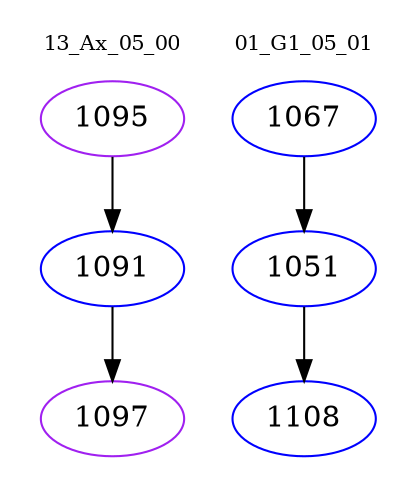 digraph{
subgraph cluster_0 {
color = white
label = "13_Ax_05_00";
fontsize=10;
T0_1095 [label="1095", color="purple"]
T0_1095 -> T0_1091 [color="black"]
T0_1091 [label="1091", color="blue"]
T0_1091 -> T0_1097 [color="black"]
T0_1097 [label="1097", color="purple"]
}
subgraph cluster_1 {
color = white
label = "01_G1_05_01";
fontsize=10;
T1_1067 [label="1067", color="blue"]
T1_1067 -> T1_1051 [color="black"]
T1_1051 [label="1051", color="blue"]
T1_1051 -> T1_1108 [color="black"]
T1_1108 [label="1108", color="blue"]
}
}
